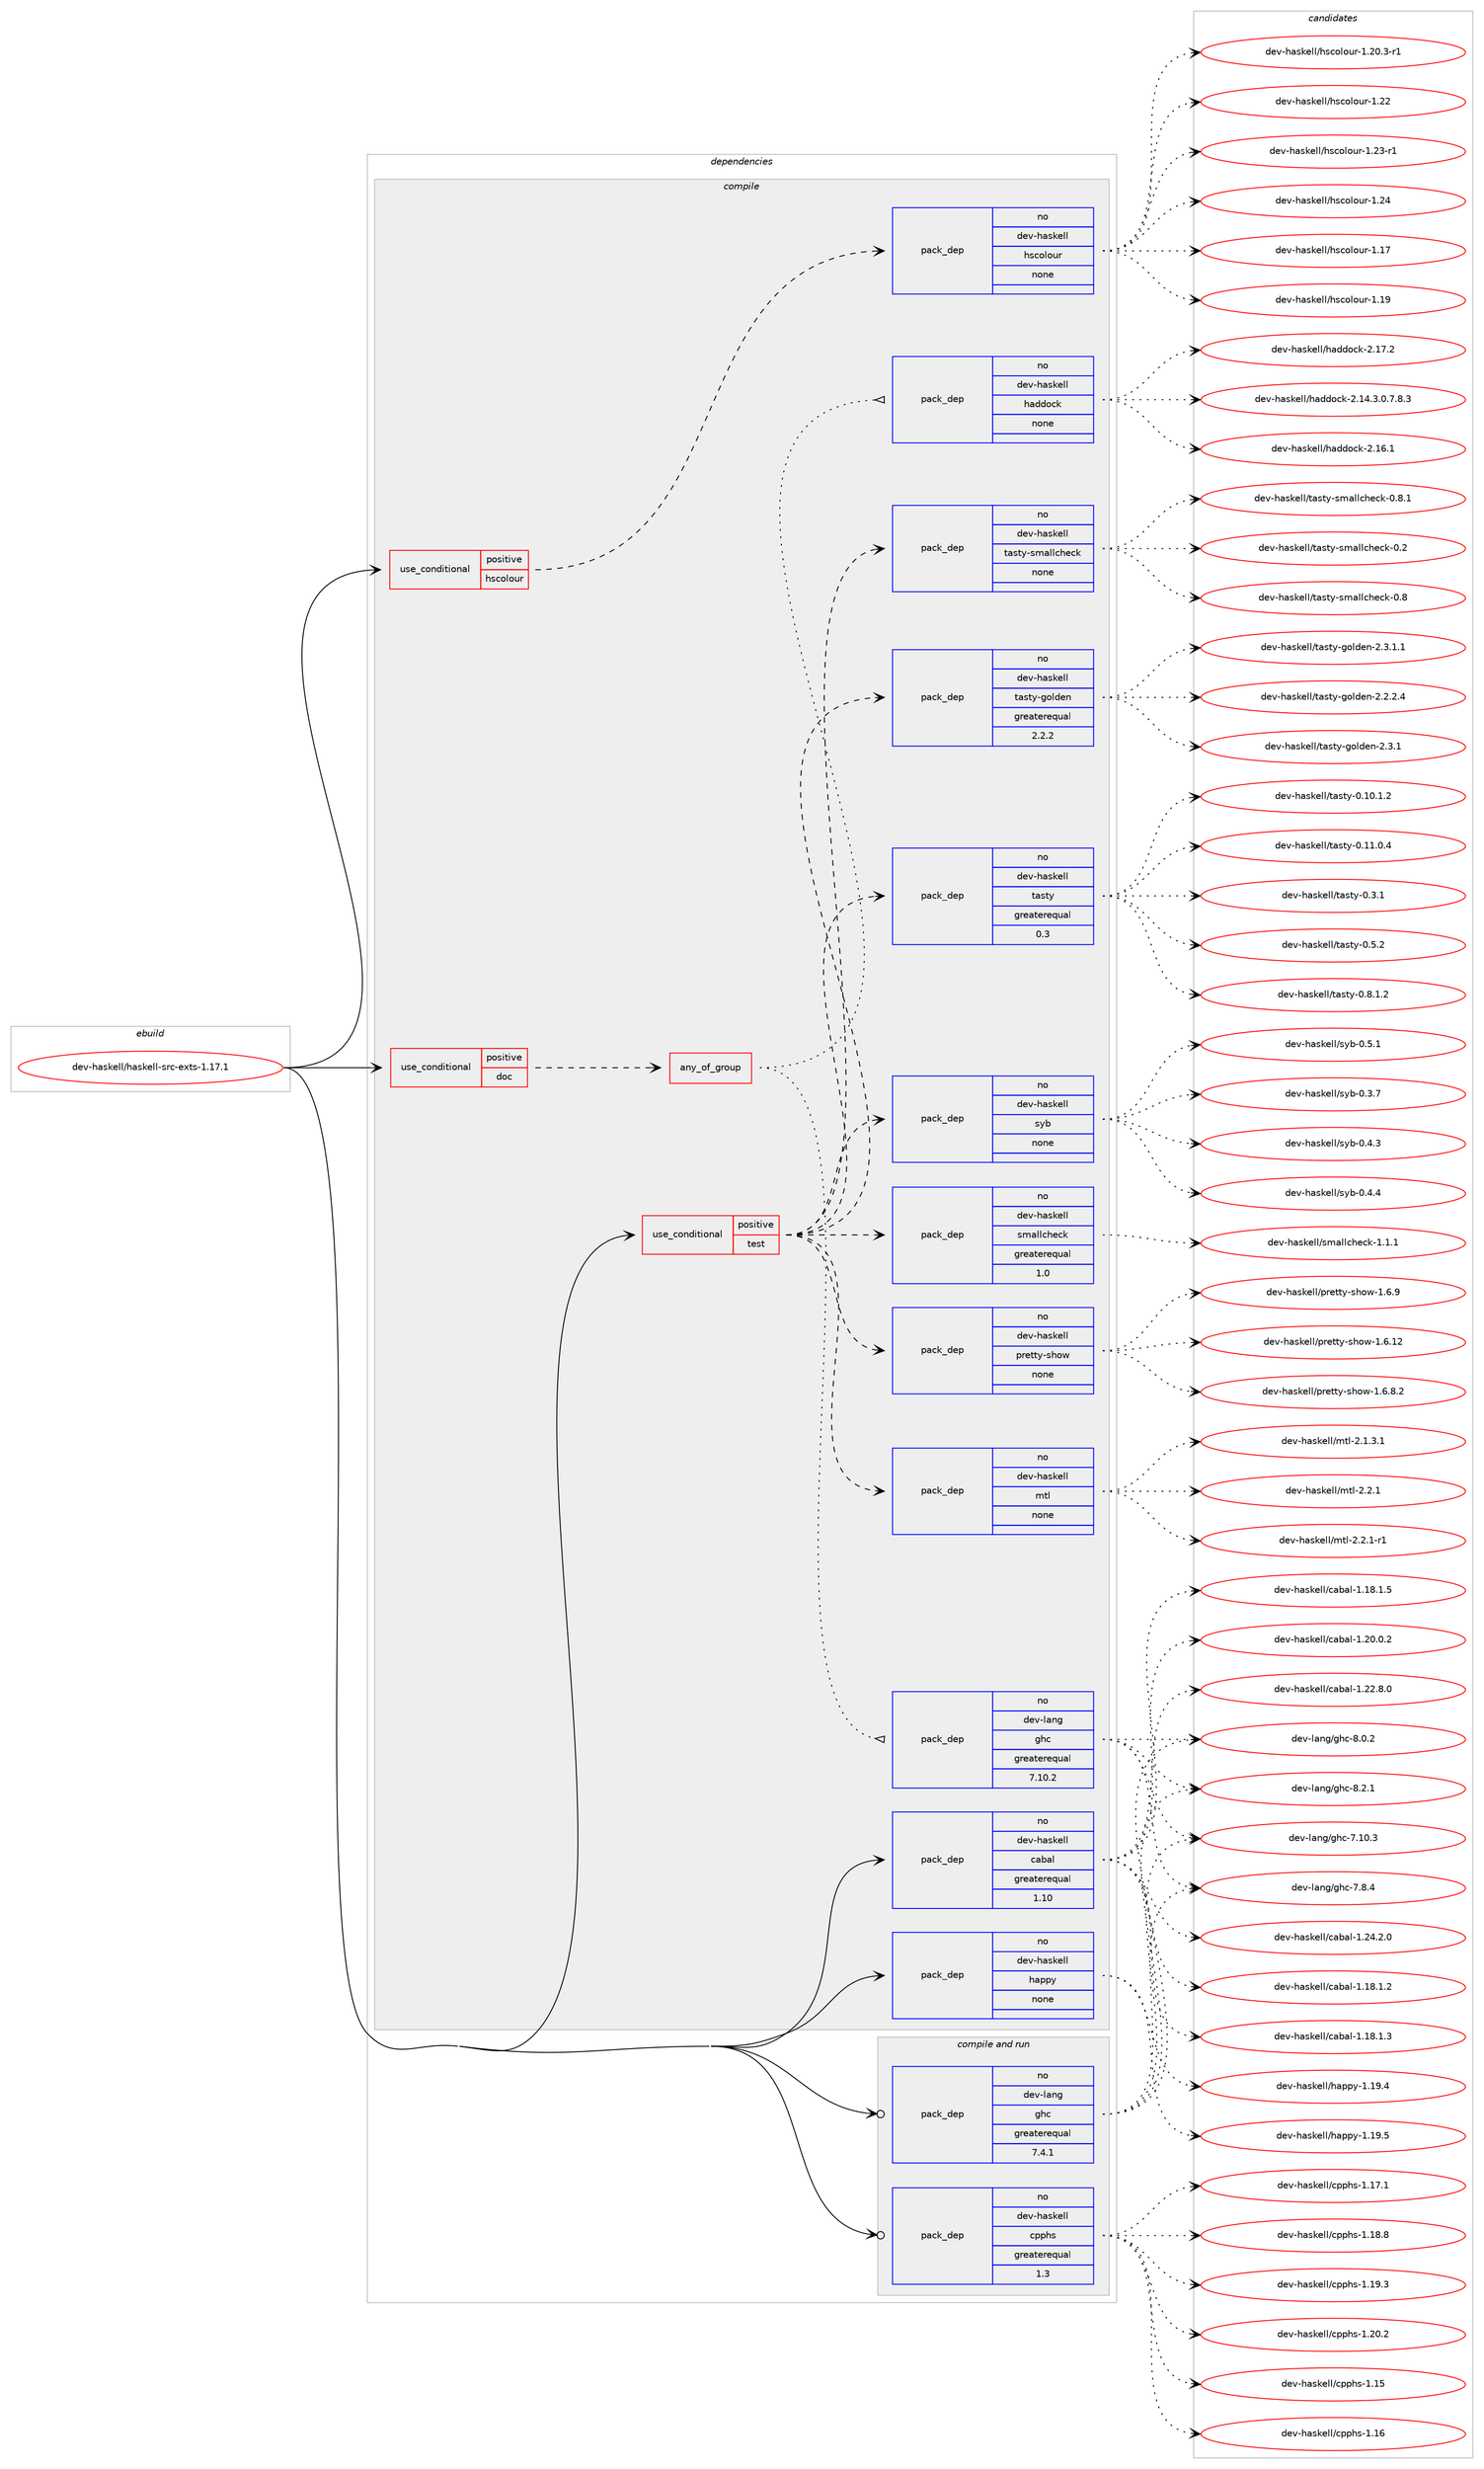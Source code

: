 digraph prolog {

# *************
# Graph options
# *************

newrank=true;
concentrate=true;
compound=true;
graph [rankdir=LR,fontname=Helvetica,fontsize=10,ranksep=1.5];#, ranksep=2.5, nodesep=0.2];
edge  [arrowhead=vee];
node  [fontname=Helvetica,fontsize=10];

# **********
# The ebuild
# **********

subgraph cluster_leftcol {
color=gray;
rank=same;
label=<<i>ebuild</i>>;
id [label="dev-haskell/haskell-src-exts-1.17.1", color=red, width=4, href="../dev-haskell/haskell-src-exts-1.17.1.svg"];
}

# ****************
# The dependencies
# ****************

subgraph cluster_midcol {
color=gray;
label=<<i>dependencies</i>>;
subgraph cluster_compile {
fillcolor="#eeeeee";
style=filled;
label=<<i>compile</i>>;
subgraph cond19171 {
dependency82461 [label=<<TABLE BORDER="0" CELLBORDER="1" CELLSPACING="0" CELLPADDING="4"><TR><TD ROWSPAN="3" CELLPADDING="10">use_conditional</TD></TR><TR><TD>positive</TD></TR><TR><TD>doc</TD></TR></TABLE>>, shape=none, color=red];
subgraph any2107 {
dependency82462 [label=<<TABLE BORDER="0" CELLBORDER="1" CELLSPACING="0" CELLPADDING="4"><TR><TD CELLPADDING="10">any_of_group</TD></TR></TABLE>>, shape=none, color=red];subgraph pack61153 {
dependency82463 [label=<<TABLE BORDER="0" CELLBORDER="1" CELLSPACING="0" CELLPADDING="4" WIDTH="220"><TR><TD ROWSPAN="6" CELLPADDING="30">pack_dep</TD></TR><TR><TD WIDTH="110">no</TD></TR><TR><TD>dev-haskell</TD></TR><TR><TD>haddock</TD></TR><TR><TD>none</TD></TR><TR><TD></TD></TR></TABLE>>, shape=none, color=blue];
}
dependency82462:e -> dependency82463:w [weight=20,style="dotted",arrowhead="oinv"];
subgraph pack61154 {
dependency82464 [label=<<TABLE BORDER="0" CELLBORDER="1" CELLSPACING="0" CELLPADDING="4" WIDTH="220"><TR><TD ROWSPAN="6" CELLPADDING="30">pack_dep</TD></TR><TR><TD WIDTH="110">no</TD></TR><TR><TD>dev-lang</TD></TR><TR><TD>ghc</TD></TR><TR><TD>greaterequal</TD></TR><TR><TD>7.10.2</TD></TR></TABLE>>, shape=none, color=blue];
}
dependency82462:e -> dependency82464:w [weight=20,style="dotted",arrowhead="oinv"];
}
dependency82461:e -> dependency82462:w [weight=20,style="dashed",arrowhead="vee"];
}
id:e -> dependency82461:w [weight=20,style="solid",arrowhead="vee"];
subgraph cond19172 {
dependency82465 [label=<<TABLE BORDER="0" CELLBORDER="1" CELLSPACING="0" CELLPADDING="4"><TR><TD ROWSPAN="3" CELLPADDING="10">use_conditional</TD></TR><TR><TD>positive</TD></TR><TR><TD>hscolour</TD></TR></TABLE>>, shape=none, color=red];
subgraph pack61155 {
dependency82466 [label=<<TABLE BORDER="0" CELLBORDER="1" CELLSPACING="0" CELLPADDING="4" WIDTH="220"><TR><TD ROWSPAN="6" CELLPADDING="30">pack_dep</TD></TR><TR><TD WIDTH="110">no</TD></TR><TR><TD>dev-haskell</TD></TR><TR><TD>hscolour</TD></TR><TR><TD>none</TD></TR><TR><TD></TD></TR></TABLE>>, shape=none, color=blue];
}
dependency82465:e -> dependency82466:w [weight=20,style="dashed",arrowhead="vee"];
}
id:e -> dependency82465:w [weight=20,style="solid",arrowhead="vee"];
subgraph cond19173 {
dependency82467 [label=<<TABLE BORDER="0" CELLBORDER="1" CELLSPACING="0" CELLPADDING="4"><TR><TD ROWSPAN="3" CELLPADDING="10">use_conditional</TD></TR><TR><TD>positive</TD></TR><TR><TD>test</TD></TR></TABLE>>, shape=none, color=red];
subgraph pack61156 {
dependency82468 [label=<<TABLE BORDER="0" CELLBORDER="1" CELLSPACING="0" CELLPADDING="4" WIDTH="220"><TR><TD ROWSPAN="6" CELLPADDING="30">pack_dep</TD></TR><TR><TD WIDTH="110">no</TD></TR><TR><TD>dev-haskell</TD></TR><TR><TD>mtl</TD></TR><TR><TD>none</TD></TR><TR><TD></TD></TR></TABLE>>, shape=none, color=blue];
}
dependency82467:e -> dependency82468:w [weight=20,style="dashed",arrowhead="vee"];
subgraph pack61157 {
dependency82469 [label=<<TABLE BORDER="0" CELLBORDER="1" CELLSPACING="0" CELLPADDING="4" WIDTH="220"><TR><TD ROWSPAN="6" CELLPADDING="30">pack_dep</TD></TR><TR><TD WIDTH="110">no</TD></TR><TR><TD>dev-haskell</TD></TR><TR><TD>pretty-show</TD></TR><TR><TD>none</TD></TR><TR><TD></TD></TR></TABLE>>, shape=none, color=blue];
}
dependency82467:e -> dependency82469:w [weight=20,style="dashed",arrowhead="vee"];
subgraph pack61158 {
dependency82470 [label=<<TABLE BORDER="0" CELLBORDER="1" CELLSPACING="0" CELLPADDING="4" WIDTH="220"><TR><TD ROWSPAN="6" CELLPADDING="30">pack_dep</TD></TR><TR><TD WIDTH="110">no</TD></TR><TR><TD>dev-haskell</TD></TR><TR><TD>smallcheck</TD></TR><TR><TD>greaterequal</TD></TR><TR><TD>1.0</TD></TR></TABLE>>, shape=none, color=blue];
}
dependency82467:e -> dependency82470:w [weight=20,style="dashed",arrowhead="vee"];
subgraph pack61159 {
dependency82471 [label=<<TABLE BORDER="0" CELLBORDER="1" CELLSPACING="0" CELLPADDING="4" WIDTH="220"><TR><TD ROWSPAN="6" CELLPADDING="30">pack_dep</TD></TR><TR><TD WIDTH="110">no</TD></TR><TR><TD>dev-haskell</TD></TR><TR><TD>syb</TD></TR><TR><TD>none</TD></TR><TR><TD></TD></TR></TABLE>>, shape=none, color=blue];
}
dependency82467:e -> dependency82471:w [weight=20,style="dashed",arrowhead="vee"];
subgraph pack61160 {
dependency82472 [label=<<TABLE BORDER="0" CELLBORDER="1" CELLSPACING="0" CELLPADDING="4" WIDTH="220"><TR><TD ROWSPAN="6" CELLPADDING="30">pack_dep</TD></TR><TR><TD WIDTH="110">no</TD></TR><TR><TD>dev-haskell</TD></TR><TR><TD>tasty</TD></TR><TR><TD>greaterequal</TD></TR><TR><TD>0.3</TD></TR></TABLE>>, shape=none, color=blue];
}
dependency82467:e -> dependency82472:w [weight=20,style="dashed",arrowhead="vee"];
subgraph pack61161 {
dependency82473 [label=<<TABLE BORDER="0" CELLBORDER="1" CELLSPACING="0" CELLPADDING="4" WIDTH="220"><TR><TD ROWSPAN="6" CELLPADDING="30">pack_dep</TD></TR><TR><TD WIDTH="110">no</TD></TR><TR><TD>dev-haskell</TD></TR><TR><TD>tasty-golden</TD></TR><TR><TD>greaterequal</TD></TR><TR><TD>2.2.2</TD></TR></TABLE>>, shape=none, color=blue];
}
dependency82467:e -> dependency82473:w [weight=20,style="dashed",arrowhead="vee"];
subgraph pack61162 {
dependency82474 [label=<<TABLE BORDER="0" CELLBORDER="1" CELLSPACING="0" CELLPADDING="4" WIDTH="220"><TR><TD ROWSPAN="6" CELLPADDING="30">pack_dep</TD></TR><TR><TD WIDTH="110">no</TD></TR><TR><TD>dev-haskell</TD></TR><TR><TD>tasty-smallcheck</TD></TR><TR><TD>none</TD></TR><TR><TD></TD></TR></TABLE>>, shape=none, color=blue];
}
dependency82467:e -> dependency82474:w [weight=20,style="dashed",arrowhead="vee"];
}
id:e -> dependency82467:w [weight=20,style="solid",arrowhead="vee"];
subgraph pack61163 {
dependency82475 [label=<<TABLE BORDER="0" CELLBORDER="1" CELLSPACING="0" CELLPADDING="4" WIDTH="220"><TR><TD ROWSPAN="6" CELLPADDING="30">pack_dep</TD></TR><TR><TD WIDTH="110">no</TD></TR><TR><TD>dev-haskell</TD></TR><TR><TD>cabal</TD></TR><TR><TD>greaterequal</TD></TR><TR><TD>1.10</TD></TR></TABLE>>, shape=none, color=blue];
}
id:e -> dependency82475:w [weight=20,style="solid",arrowhead="vee"];
subgraph pack61164 {
dependency82476 [label=<<TABLE BORDER="0" CELLBORDER="1" CELLSPACING="0" CELLPADDING="4" WIDTH="220"><TR><TD ROWSPAN="6" CELLPADDING="30">pack_dep</TD></TR><TR><TD WIDTH="110">no</TD></TR><TR><TD>dev-haskell</TD></TR><TR><TD>happy</TD></TR><TR><TD>none</TD></TR><TR><TD></TD></TR></TABLE>>, shape=none, color=blue];
}
id:e -> dependency82476:w [weight=20,style="solid",arrowhead="vee"];
}
subgraph cluster_compileandrun {
fillcolor="#eeeeee";
style=filled;
label=<<i>compile and run</i>>;
subgraph pack61165 {
dependency82477 [label=<<TABLE BORDER="0" CELLBORDER="1" CELLSPACING="0" CELLPADDING="4" WIDTH="220"><TR><TD ROWSPAN="6" CELLPADDING="30">pack_dep</TD></TR><TR><TD WIDTH="110">no</TD></TR><TR><TD>dev-haskell</TD></TR><TR><TD>cpphs</TD></TR><TR><TD>greaterequal</TD></TR><TR><TD>1.3</TD></TR></TABLE>>, shape=none, color=blue];
}
id:e -> dependency82477:w [weight=20,style="solid",arrowhead="odotvee"];
subgraph pack61166 {
dependency82478 [label=<<TABLE BORDER="0" CELLBORDER="1" CELLSPACING="0" CELLPADDING="4" WIDTH="220"><TR><TD ROWSPAN="6" CELLPADDING="30">pack_dep</TD></TR><TR><TD WIDTH="110">no</TD></TR><TR><TD>dev-lang</TD></TR><TR><TD>ghc</TD></TR><TR><TD>greaterequal</TD></TR><TR><TD>7.4.1</TD></TR></TABLE>>, shape=none, color=blue];
}
id:e -> dependency82478:w [weight=20,style="solid",arrowhead="odotvee"];
}
subgraph cluster_run {
fillcolor="#eeeeee";
style=filled;
label=<<i>run</i>>;
}
}

# **************
# The candidates
# **************

subgraph cluster_choices {
rank=same;
color=gray;
label=<<i>candidates</i>>;

subgraph choice61153 {
color=black;
nodesep=1;
choice1001011184510497115107101108108471049710010011199107455046495246514648465546564651 [label="dev-haskell/haddock-2.14.3.0.7.8.3", color=red, width=4,href="../dev-haskell/haddock-2.14.3.0.7.8.3.svg"];
choice100101118451049711510710110810847104971001001119910745504649544649 [label="dev-haskell/haddock-2.16.1", color=red, width=4,href="../dev-haskell/haddock-2.16.1.svg"];
choice100101118451049711510710110810847104971001001119910745504649554650 [label="dev-haskell/haddock-2.17.2", color=red, width=4,href="../dev-haskell/haddock-2.17.2.svg"];
dependency82463:e -> choice1001011184510497115107101108108471049710010011199107455046495246514648465546564651:w [style=dotted,weight="100"];
dependency82463:e -> choice100101118451049711510710110810847104971001001119910745504649544649:w [style=dotted,weight="100"];
dependency82463:e -> choice100101118451049711510710110810847104971001001119910745504649554650:w [style=dotted,weight="100"];
}
subgraph choice61154 {
color=black;
nodesep=1;
choice1001011184510897110103471031049945554649484651 [label="dev-lang/ghc-7.10.3", color=red, width=4,href="../dev-lang/ghc-7.10.3.svg"];
choice10010111845108971101034710310499455546564652 [label="dev-lang/ghc-7.8.4", color=red, width=4,href="../dev-lang/ghc-7.8.4.svg"];
choice10010111845108971101034710310499455646484650 [label="dev-lang/ghc-8.0.2", color=red, width=4,href="../dev-lang/ghc-8.0.2.svg"];
choice10010111845108971101034710310499455646504649 [label="dev-lang/ghc-8.2.1", color=red, width=4,href="../dev-lang/ghc-8.2.1.svg"];
dependency82464:e -> choice1001011184510897110103471031049945554649484651:w [style=dotted,weight="100"];
dependency82464:e -> choice10010111845108971101034710310499455546564652:w [style=dotted,weight="100"];
dependency82464:e -> choice10010111845108971101034710310499455646484650:w [style=dotted,weight="100"];
dependency82464:e -> choice10010111845108971101034710310499455646504649:w [style=dotted,weight="100"];
}
subgraph choice61155 {
color=black;
nodesep=1;
choice100101118451049711510710110810847104115991111081111171144549464955 [label="dev-haskell/hscolour-1.17", color=red, width=4,href="../dev-haskell/hscolour-1.17.svg"];
choice100101118451049711510710110810847104115991111081111171144549464957 [label="dev-haskell/hscolour-1.19", color=red, width=4,href="../dev-haskell/hscolour-1.19.svg"];
choice10010111845104971151071011081084710411599111108111117114454946504846514511449 [label="dev-haskell/hscolour-1.20.3-r1", color=red, width=4,href="../dev-haskell/hscolour-1.20.3-r1.svg"];
choice100101118451049711510710110810847104115991111081111171144549465050 [label="dev-haskell/hscolour-1.22", color=red, width=4,href="../dev-haskell/hscolour-1.22.svg"];
choice1001011184510497115107101108108471041159911110811111711445494650514511449 [label="dev-haskell/hscolour-1.23-r1", color=red, width=4,href="../dev-haskell/hscolour-1.23-r1.svg"];
choice100101118451049711510710110810847104115991111081111171144549465052 [label="dev-haskell/hscolour-1.24", color=red, width=4,href="../dev-haskell/hscolour-1.24.svg"];
dependency82466:e -> choice100101118451049711510710110810847104115991111081111171144549464955:w [style=dotted,weight="100"];
dependency82466:e -> choice100101118451049711510710110810847104115991111081111171144549464957:w [style=dotted,weight="100"];
dependency82466:e -> choice10010111845104971151071011081084710411599111108111117114454946504846514511449:w [style=dotted,weight="100"];
dependency82466:e -> choice100101118451049711510710110810847104115991111081111171144549465050:w [style=dotted,weight="100"];
dependency82466:e -> choice1001011184510497115107101108108471041159911110811111711445494650514511449:w [style=dotted,weight="100"];
dependency82466:e -> choice100101118451049711510710110810847104115991111081111171144549465052:w [style=dotted,weight="100"];
}
subgraph choice61156 {
color=black;
nodesep=1;
choice1001011184510497115107101108108471091161084550464946514649 [label="dev-haskell/mtl-2.1.3.1", color=red, width=4,href="../dev-haskell/mtl-2.1.3.1.svg"];
choice100101118451049711510710110810847109116108455046504649 [label="dev-haskell/mtl-2.2.1", color=red, width=4,href="../dev-haskell/mtl-2.2.1.svg"];
choice1001011184510497115107101108108471091161084550465046494511449 [label="dev-haskell/mtl-2.2.1-r1", color=red, width=4,href="../dev-haskell/mtl-2.2.1-r1.svg"];
dependency82468:e -> choice1001011184510497115107101108108471091161084550464946514649:w [style=dotted,weight="100"];
dependency82468:e -> choice100101118451049711510710110810847109116108455046504649:w [style=dotted,weight="100"];
dependency82468:e -> choice1001011184510497115107101108108471091161084550465046494511449:w [style=dotted,weight="100"];
}
subgraph choice61157 {
color=black;
nodesep=1;
choice1001011184510497115107101108108471121141011161161214511510411111945494654464950 [label="dev-haskell/pretty-show-1.6.12", color=red, width=4,href="../dev-haskell/pretty-show-1.6.12.svg"];
choice100101118451049711510710110810847112114101116116121451151041111194549465446564650 [label="dev-haskell/pretty-show-1.6.8.2", color=red, width=4,href="../dev-haskell/pretty-show-1.6.8.2.svg"];
choice10010111845104971151071011081084711211410111611612145115104111119454946544657 [label="dev-haskell/pretty-show-1.6.9", color=red, width=4,href="../dev-haskell/pretty-show-1.6.9.svg"];
dependency82469:e -> choice1001011184510497115107101108108471121141011161161214511510411111945494654464950:w [style=dotted,weight="100"];
dependency82469:e -> choice100101118451049711510710110810847112114101116116121451151041111194549465446564650:w [style=dotted,weight="100"];
dependency82469:e -> choice10010111845104971151071011081084711211410111611612145115104111119454946544657:w [style=dotted,weight="100"];
}
subgraph choice61158 {
color=black;
nodesep=1;
choice100101118451049711510710110810847115109971081089910410199107454946494649 [label="dev-haskell/smallcheck-1.1.1", color=red, width=4,href="../dev-haskell/smallcheck-1.1.1.svg"];
dependency82470:e -> choice100101118451049711510710110810847115109971081089910410199107454946494649:w [style=dotted,weight="100"];
}
subgraph choice61159 {
color=black;
nodesep=1;
choice10010111845104971151071011081084711512198454846514655 [label="dev-haskell/syb-0.3.7", color=red, width=4,href="../dev-haskell/syb-0.3.7.svg"];
choice10010111845104971151071011081084711512198454846524651 [label="dev-haskell/syb-0.4.3", color=red, width=4,href="../dev-haskell/syb-0.4.3.svg"];
choice10010111845104971151071011081084711512198454846524652 [label="dev-haskell/syb-0.4.4", color=red, width=4,href="../dev-haskell/syb-0.4.4.svg"];
choice10010111845104971151071011081084711512198454846534649 [label="dev-haskell/syb-0.5.1", color=red, width=4,href="../dev-haskell/syb-0.5.1.svg"];
dependency82471:e -> choice10010111845104971151071011081084711512198454846514655:w [style=dotted,weight="100"];
dependency82471:e -> choice10010111845104971151071011081084711512198454846524651:w [style=dotted,weight="100"];
dependency82471:e -> choice10010111845104971151071011081084711512198454846524652:w [style=dotted,weight="100"];
dependency82471:e -> choice10010111845104971151071011081084711512198454846534649:w [style=dotted,weight="100"];
}
subgraph choice61160 {
color=black;
nodesep=1;
choice10010111845104971151071011081084711697115116121454846494846494650 [label="dev-haskell/tasty-0.10.1.2", color=red, width=4,href="../dev-haskell/tasty-0.10.1.2.svg"];
choice10010111845104971151071011081084711697115116121454846494946484652 [label="dev-haskell/tasty-0.11.0.4", color=red, width=4,href="../dev-haskell/tasty-0.11.0.4.svg"];
choice10010111845104971151071011081084711697115116121454846514649 [label="dev-haskell/tasty-0.3.1", color=red, width=4,href="../dev-haskell/tasty-0.3.1.svg"];
choice10010111845104971151071011081084711697115116121454846534650 [label="dev-haskell/tasty-0.5.2", color=red, width=4,href="../dev-haskell/tasty-0.5.2.svg"];
choice100101118451049711510710110810847116971151161214548465646494650 [label="dev-haskell/tasty-0.8.1.2", color=red, width=4,href="../dev-haskell/tasty-0.8.1.2.svg"];
dependency82472:e -> choice10010111845104971151071011081084711697115116121454846494846494650:w [style=dotted,weight="100"];
dependency82472:e -> choice10010111845104971151071011081084711697115116121454846494946484652:w [style=dotted,weight="100"];
dependency82472:e -> choice10010111845104971151071011081084711697115116121454846514649:w [style=dotted,weight="100"];
dependency82472:e -> choice10010111845104971151071011081084711697115116121454846534650:w [style=dotted,weight="100"];
dependency82472:e -> choice100101118451049711510710110810847116971151161214548465646494650:w [style=dotted,weight="100"];
}
subgraph choice61161 {
color=black;
nodesep=1;
choice10010111845104971151071011081084711697115116121451031111081001011104550465046504652 [label="dev-haskell/tasty-golden-2.2.2.4", color=red, width=4,href="../dev-haskell/tasty-golden-2.2.2.4.svg"];
choice1001011184510497115107101108108471169711511612145103111108100101110455046514649 [label="dev-haskell/tasty-golden-2.3.1", color=red, width=4,href="../dev-haskell/tasty-golden-2.3.1.svg"];
choice10010111845104971151071011081084711697115116121451031111081001011104550465146494649 [label="dev-haskell/tasty-golden-2.3.1.1", color=red, width=4,href="../dev-haskell/tasty-golden-2.3.1.1.svg"];
dependency82473:e -> choice10010111845104971151071011081084711697115116121451031111081001011104550465046504652:w [style=dotted,weight="100"];
dependency82473:e -> choice1001011184510497115107101108108471169711511612145103111108100101110455046514649:w [style=dotted,weight="100"];
dependency82473:e -> choice10010111845104971151071011081084711697115116121451031111081001011104550465146494649:w [style=dotted,weight="100"];
}
subgraph choice61162 {
color=black;
nodesep=1;
choice100101118451049711510710110810847116971151161214511510997108108991041019910745484650 [label="dev-haskell/tasty-smallcheck-0.2", color=red, width=4,href="../dev-haskell/tasty-smallcheck-0.2.svg"];
choice100101118451049711510710110810847116971151161214511510997108108991041019910745484656 [label="dev-haskell/tasty-smallcheck-0.8", color=red, width=4,href="../dev-haskell/tasty-smallcheck-0.8.svg"];
choice1001011184510497115107101108108471169711511612145115109971081089910410199107454846564649 [label="dev-haskell/tasty-smallcheck-0.8.1", color=red, width=4,href="../dev-haskell/tasty-smallcheck-0.8.1.svg"];
dependency82474:e -> choice100101118451049711510710110810847116971151161214511510997108108991041019910745484650:w [style=dotted,weight="100"];
dependency82474:e -> choice100101118451049711510710110810847116971151161214511510997108108991041019910745484656:w [style=dotted,weight="100"];
dependency82474:e -> choice1001011184510497115107101108108471169711511612145115109971081089910410199107454846564649:w [style=dotted,weight="100"];
}
subgraph choice61163 {
color=black;
nodesep=1;
choice10010111845104971151071011081084799979897108454946495646494650 [label="dev-haskell/cabal-1.18.1.2", color=red, width=4,href="../dev-haskell/cabal-1.18.1.2.svg"];
choice10010111845104971151071011081084799979897108454946495646494651 [label="dev-haskell/cabal-1.18.1.3", color=red, width=4,href="../dev-haskell/cabal-1.18.1.3.svg"];
choice10010111845104971151071011081084799979897108454946495646494653 [label="dev-haskell/cabal-1.18.1.5", color=red, width=4,href="../dev-haskell/cabal-1.18.1.5.svg"];
choice10010111845104971151071011081084799979897108454946504846484650 [label="dev-haskell/cabal-1.20.0.2", color=red, width=4,href="../dev-haskell/cabal-1.20.0.2.svg"];
choice10010111845104971151071011081084799979897108454946505046564648 [label="dev-haskell/cabal-1.22.8.0", color=red, width=4,href="../dev-haskell/cabal-1.22.8.0.svg"];
choice10010111845104971151071011081084799979897108454946505246504648 [label="dev-haskell/cabal-1.24.2.0", color=red, width=4,href="../dev-haskell/cabal-1.24.2.0.svg"];
dependency82475:e -> choice10010111845104971151071011081084799979897108454946495646494650:w [style=dotted,weight="100"];
dependency82475:e -> choice10010111845104971151071011081084799979897108454946495646494651:w [style=dotted,weight="100"];
dependency82475:e -> choice10010111845104971151071011081084799979897108454946495646494653:w [style=dotted,weight="100"];
dependency82475:e -> choice10010111845104971151071011081084799979897108454946504846484650:w [style=dotted,weight="100"];
dependency82475:e -> choice10010111845104971151071011081084799979897108454946505046564648:w [style=dotted,weight="100"];
dependency82475:e -> choice10010111845104971151071011081084799979897108454946505246504648:w [style=dotted,weight="100"];
}
subgraph choice61164 {
color=black;
nodesep=1;
choice1001011184510497115107101108108471049711211212145494649574652 [label="dev-haskell/happy-1.19.4", color=red, width=4,href="../dev-haskell/happy-1.19.4.svg"];
choice1001011184510497115107101108108471049711211212145494649574653 [label="dev-haskell/happy-1.19.5", color=red, width=4,href="../dev-haskell/happy-1.19.5.svg"];
dependency82476:e -> choice1001011184510497115107101108108471049711211212145494649574652:w [style=dotted,weight="100"];
dependency82476:e -> choice1001011184510497115107101108108471049711211212145494649574653:w [style=dotted,weight="100"];
}
subgraph choice61165 {
color=black;
nodesep=1;
choice100101118451049711510710110810847991121121041154549464953 [label="dev-haskell/cpphs-1.15", color=red, width=4,href="../dev-haskell/cpphs-1.15.svg"];
choice100101118451049711510710110810847991121121041154549464954 [label="dev-haskell/cpphs-1.16", color=red, width=4,href="../dev-haskell/cpphs-1.16.svg"];
choice1001011184510497115107101108108479911211210411545494649554649 [label="dev-haskell/cpphs-1.17.1", color=red, width=4,href="../dev-haskell/cpphs-1.17.1.svg"];
choice1001011184510497115107101108108479911211210411545494649564656 [label="dev-haskell/cpphs-1.18.8", color=red, width=4,href="../dev-haskell/cpphs-1.18.8.svg"];
choice1001011184510497115107101108108479911211210411545494649574651 [label="dev-haskell/cpphs-1.19.3", color=red, width=4,href="../dev-haskell/cpphs-1.19.3.svg"];
choice1001011184510497115107101108108479911211210411545494650484650 [label="dev-haskell/cpphs-1.20.2", color=red, width=4,href="../dev-haskell/cpphs-1.20.2.svg"];
dependency82477:e -> choice100101118451049711510710110810847991121121041154549464953:w [style=dotted,weight="100"];
dependency82477:e -> choice100101118451049711510710110810847991121121041154549464954:w [style=dotted,weight="100"];
dependency82477:e -> choice1001011184510497115107101108108479911211210411545494649554649:w [style=dotted,weight="100"];
dependency82477:e -> choice1001011184510497115107101108108479911211210411545494649564656:w [style=dotted,weight="100"];
dependency82477:e -> choice1001011184510497115107101108108479911211210411545494649574651:w [style=dotted,weight="100"];
dependency82477:e -> choice1001011184510497115107101108108479911211210411545494650484650:w [style=dotted,weight="100"];
}
subgraph choice61166 {
color=black;
nodesep=1;
choice1001011184510897110103471031049945554649484651 [label="dev-lang/ghc-7.10.3", color=red, width=4,href="../dev-lang/ghc-7.10.3.svg"];
choice10010111845108971101034710310499455546564652 [label="dev-lang/ghc-7.8.4", color=red, width=4,href="../dev-lang/ghc-7.8.4.svg"];
choice10010111845108971101034710310499455646484650 [label="dev-lang/ghc-8.0.2", color=red, width=4,href="../dev-lang/ghc-8.0.2.svg"];
choice10010111845108971101034710310499455646504649 [label="dev-lang/ghc-8.2.1", color=red, width=4,href="../dev-lang/ghc-8.2.1.svg"];
dependency82478:e -> choice1001011184510897110103471031049945554649484651:w [style=dotted,weight="100"];
dependency82478:e -> choice10010111845108971101034710310499455546564652:w [style=dotted,weight="100"];
dependency82478:e -> choice10010111845108971101034710310499455646484650:w [style=dotted,weight="100"];
dependency82478:e -> choice10010111845108971101034710310499455646504649:w [style=dotted,weight="100"];
}
}

}
